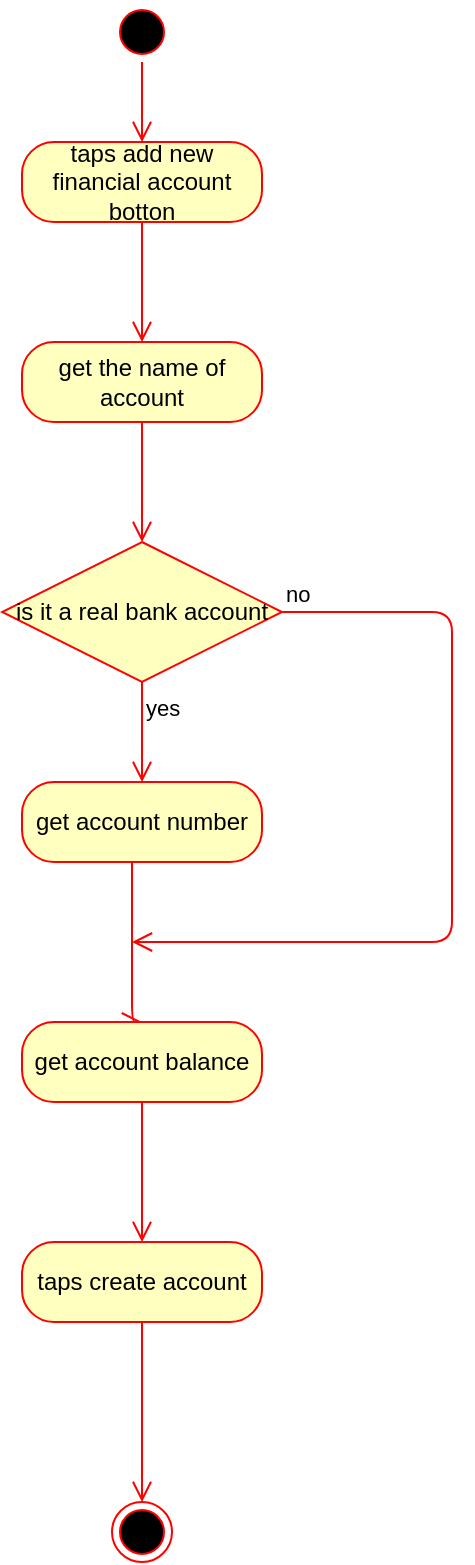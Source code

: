 <mxfile version="12.2.0" pages="1"><diagram id="2vEGSA39-zAjINJVUBsS" name="Page-1"><mxGraphModel dx="1408" dy="891" grid="1" gridSize="10" guides="1" tooltips="1" connect="1" arrows="1" fold="1" page="1" pageScale="1" pageWidth="850" pageHeight="1100" math="0" shadow="0"><root><mxCell id="0"/><mxCell id="1" parent="0"/><mxCell id="bzNMYts2hTU2nxYt3wVj-37" value="" style="ellipse;html=1;shape=startState;fillColor=#000000;strokeColor=#ff0000;" vertex="1" parent="1"><mxGeometry x="360" y="10" width="30" height="30" as="geometry"/></mxCell><mxCell id="bzNMYts2hTU2nxYt3wVj-38" value="" style="edgeStyle=orthogonalEdgeStyle;html=1;verticalAlign=bottom;endArrow=open;endSize=8;strokeColor=#ff0000;" edge="1" source="bzNMYts2hTU2nxYt3wVj-37" parent="1" target="bzNMYts2hTU2nxYt3wVj-65"><mxGeometry relative="1" as="geometry"><mxPoint x="375" y="230" as="targetPoint"/></mxGeometry></mxCell><mxCell id="bzNMYts2hTU2nxYt3wVj-39" value="" style="ellipse;html=1;shape=endState;fillColor=#000000;strokeColor=#ff0000;" vertex="1" parent="1"><mxGeometry x="360" y="760" width="30" height="30" as="geometry"/></mxCell><mxCell id="bzNMYts2hTU2nxYt3wVj-40" value="get the name of account" style="rounded=1;whiteSpace=wrap;html=1;arcSize=40;fontColor=#000000;fillColor=#ffffc0;strokeColor=#ff0000;" vertex="1" parent="1"><mxGeometry x="315" y="180" width="120" height="40" as="geometry"/></mxCell><mxCell id="bzNMYts2hTU2nxYt3wVj-41" value="" style="edgeStyle=orthogonalEdgeStyle;html=1;verticalAlign=bottom;endArrow=open;endSize=8;strokeColor=#ff0000;entryX=0.5;entryY=0;entryDx=0;entryDy=0;" edge="1" source="bzNMYts2hTU2nxYt3wVj-40" parent="1" target="bzNMYts2hTU2nxYt3wVj-44"><mxGeometry relative="1" as="geometry"><mxPoint x="375" y="400" as="targetPoint"/></mxGeometry></mxCell><mxCell id="bzNMYts2hTU2nxYt3wVj-45" value="no" style="edgeStyle=orthogonalEdgeStyle;html=1;align=left;verticalAlign=bottom;endArrow=open;endSize=8;strokeColor=#ff0000;" edge="1" source="bzNMYts2hTU2nxYt3wVj-44" parent="1"><mxGeometry x="-1" relative="1" as="geometry"><mxPoint x="370" y="480" as="targetPoint"/><Array as="points"><mxPoint x="530" y="315"/><mxPoint x="530" y="480"/></Array></mxGeometry></mxCell><mxCell id="bzNMYts2hTU2nxYt3wVj-46" value="yes" style="edgeStyle=orthogonalEdgeStyle;html=1;align=left;verticalAlign=top;endArrow=open;endSize=8;strokeColor=#ff0000;entryX=0.5;entryY=0;entryDx=0;entryDy=0;" edge="1" source="bzNMYts2hTU2nxYt3wVj-44" parent="1" target="bzNMYts2hTU2nxYt3wVj-71"><mxGeometry x="-1" relative="1" as="geometry"><mxPoint x="375" y="350" as="targetPoint"/></mxGeometry></mxCell><mxCell id="bzNMYts2hTU2nxYt3wVj-44" value="is it a real bank account" style="rhombus;whiteSpace=wrap;html=1;fillColor=#ffffc0;strokeColor=#ff0000;" vertex="1" parent="1"><mxGeometry x="305" y="280" width="140" height="70" as="geometry"/></mxCell><mxCell id="bzNMYts2hTU2nxYt3wVj-65" value="taps add new financial account botton" style="rounded=1;whiteSpace=wrap;html=1;arcSize=40;fontColor=#000000;fillColor=#ffffc0;strokeColor=#ff0000;" vertex="1" parent="1"><mxGeometry x="315" y="80" width="120" height="40" as="geometry"/></mxCell><mxCell id="bzNMYts2hTU2nxYt3wVj-66" value="" style="edgeStyle=orthogonalEdgeStyle;html=1;verticalAlign=bottom;endArrow=open;endSize=8;strokeColor=#ff0000;entryX=0.5;entryY=0;entryDx=0;entryDy=0;" edge="1" source="bzNMYts2hTU2nxYt3wVj-65" parent="1" target="bzNMYts2hTU2nxYt3wVj-40"><mxGeometry relative="1" as="geometry"><mxPoint x="247.5" y="170" as="targetPoint"/></mxGeometry></mxCell><mxCell id="bzNMYts2hTU2nxYt3wVj-71" value="get account number" style="rounded=1;whiteSpace=wrap;html=1;arcSize=40;fontColor=#000000;fillColor=#ffffc0;strokeColor=#ff0000;" vertex="1" parent="1"><mxGeometry x="315" y="400" width="120" height="40" as="geometry"/></mxCell><mxCell id="bzNMYts2hTU2nxYt3wVj-72" value="" style="edgeStyle=orthogonalEdgeStyle;html=1;verticalAlign=bottom;endArrow=open;endSize=8;strokeColor=#ff0000;entryX=0.5;entryY=0;entryDx=0;entryDy=0;" edge="1" source="bzNMYts2hTU2nxYt3wVj-71" parent="1" target="bzNMYts2hTU2nxYt3wVj-73"><mxGeometry relative="1" as="geometry"><mxPoint x="160" y="460" as="targetPoint"/><Array as="points"><mxPoint x="370" y="520"/></Array></mxGeometry></mxCell><mxCell id="bzNMYts2hTU2nxYt3wVj-73" value="get account balance" style="rounded=1;whiteSpace=wrap;html=1;arcSize=40;fontColor=#000000;fillColor=#ffffc0;strokeColor=#ff0000;" vertex="1" parent="1"><mxGeometry x="315" y="520" width="120" height="40" as="geometry"/></mxCell><mxCell id="bzNMYts2hTU2nxYt3wVj-74" value="" style="edgeStyle=orthogonalEdgeStyle;html=1;verticalAlign=bottom;endArrow=open;endSize=8;strokeColor=#ff0000;entryX=0.5;entryY=0;entryDx=0;entryDy=0;" edge="1" source="bzNMYts2hTU2nxYt3wVj-73" parent="1" target="bzNMYts2hTU2nxYt3wVj-75"><mxGeometry relative="1" as="geometry"><mxPoint x="375" y="620" as="targetPoint"/></mxGeometry></mxCell><mxCell id="bzNMYts2hTU2nxYt3wVj-75" value="taps create account" style="rounded=1;whiteSpace=wrap;html=1;arcSize=40;fontColor=#000000;fillColor=#ffffc0;strokeColor=#ff0000;" vertex="1" parent="1"><mxGeometry x="315" y="630" width="120" height="40" as="geometry"/></mxCell><mxCell id="bzNMYts2hTU2nxYt3wVj-76" value="" style="edgeStyle=orthogonalEdgeStyle;html=1;verticalAlign=bottom;endArrow=open;endSize=8;strokeColor=#ff0000;" edge="1" source="bzNMYts2hTU2nxYt3wVj-75" parent="1" target="bzNMYts2hTU2nxYt3wVj-39"><mxGeometry relative="1" as="geometry"><mxPoint x="375" y="780" as="targetPoint"/></mxGeometry></mxCell></root></mxGraphModel></diagram></mxfile>